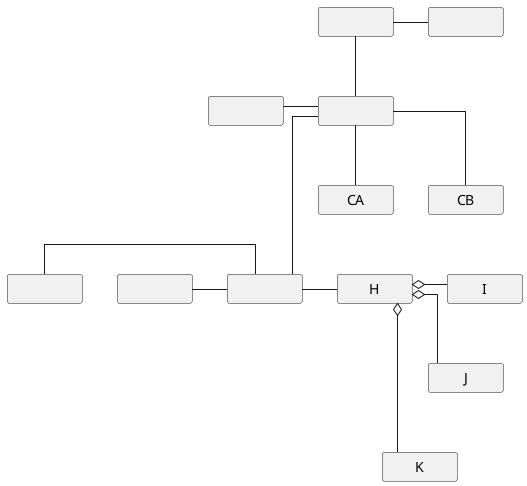 @startuml largeprog
hide circle
hide members
skinparam MinClassWidth 75
skinparam Linetype ortho

class " " as A
class " " as B
class " " as C
class " " as D
class " " as E
class " " as F
class " " as G

A - B
A -- C
D -right- C

C -- CA
C -- CB

C --- E
E -left-- F
E -left-- G

E --right- H

H o-right- I
H o-right- J
H o-right- K
I -[hidden]- J
J -[hidden]- K

@enduml